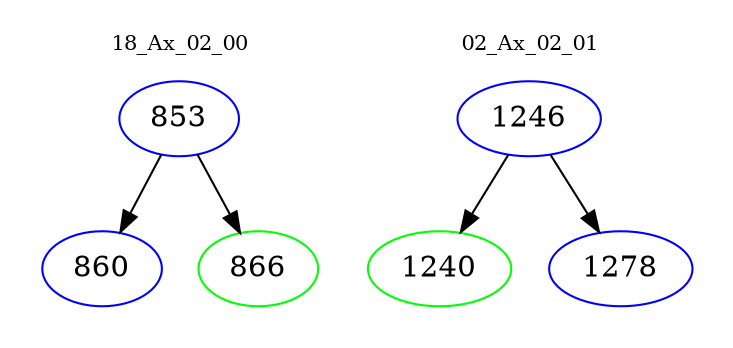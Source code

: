 digraph{
subgraph cluster_0 {
color = white
label = "18_Ax_02_00";
fontsize=10;
T0_853 [label="853", color="blue"]
T0_853 -> T0_860 [color="black"]
T0_860 [label="860", color="blue"]
T0_853 -> T0_866 [color="black"]
T0_866 [label="866", color="green"]
}
subgraph cluster_1 {
color = white
label = "02_Ax_02_01";
fontsize=10;
T1_1246 [label="1246", color="blue"]
T1_1246 -> T1_1240 [color="black"]
T1_1240 [label="1240", color="green"]
T1_1246 -> T1_1278 [color="black"]
T1_1278 [label="1278", color="blue"]
}
}
